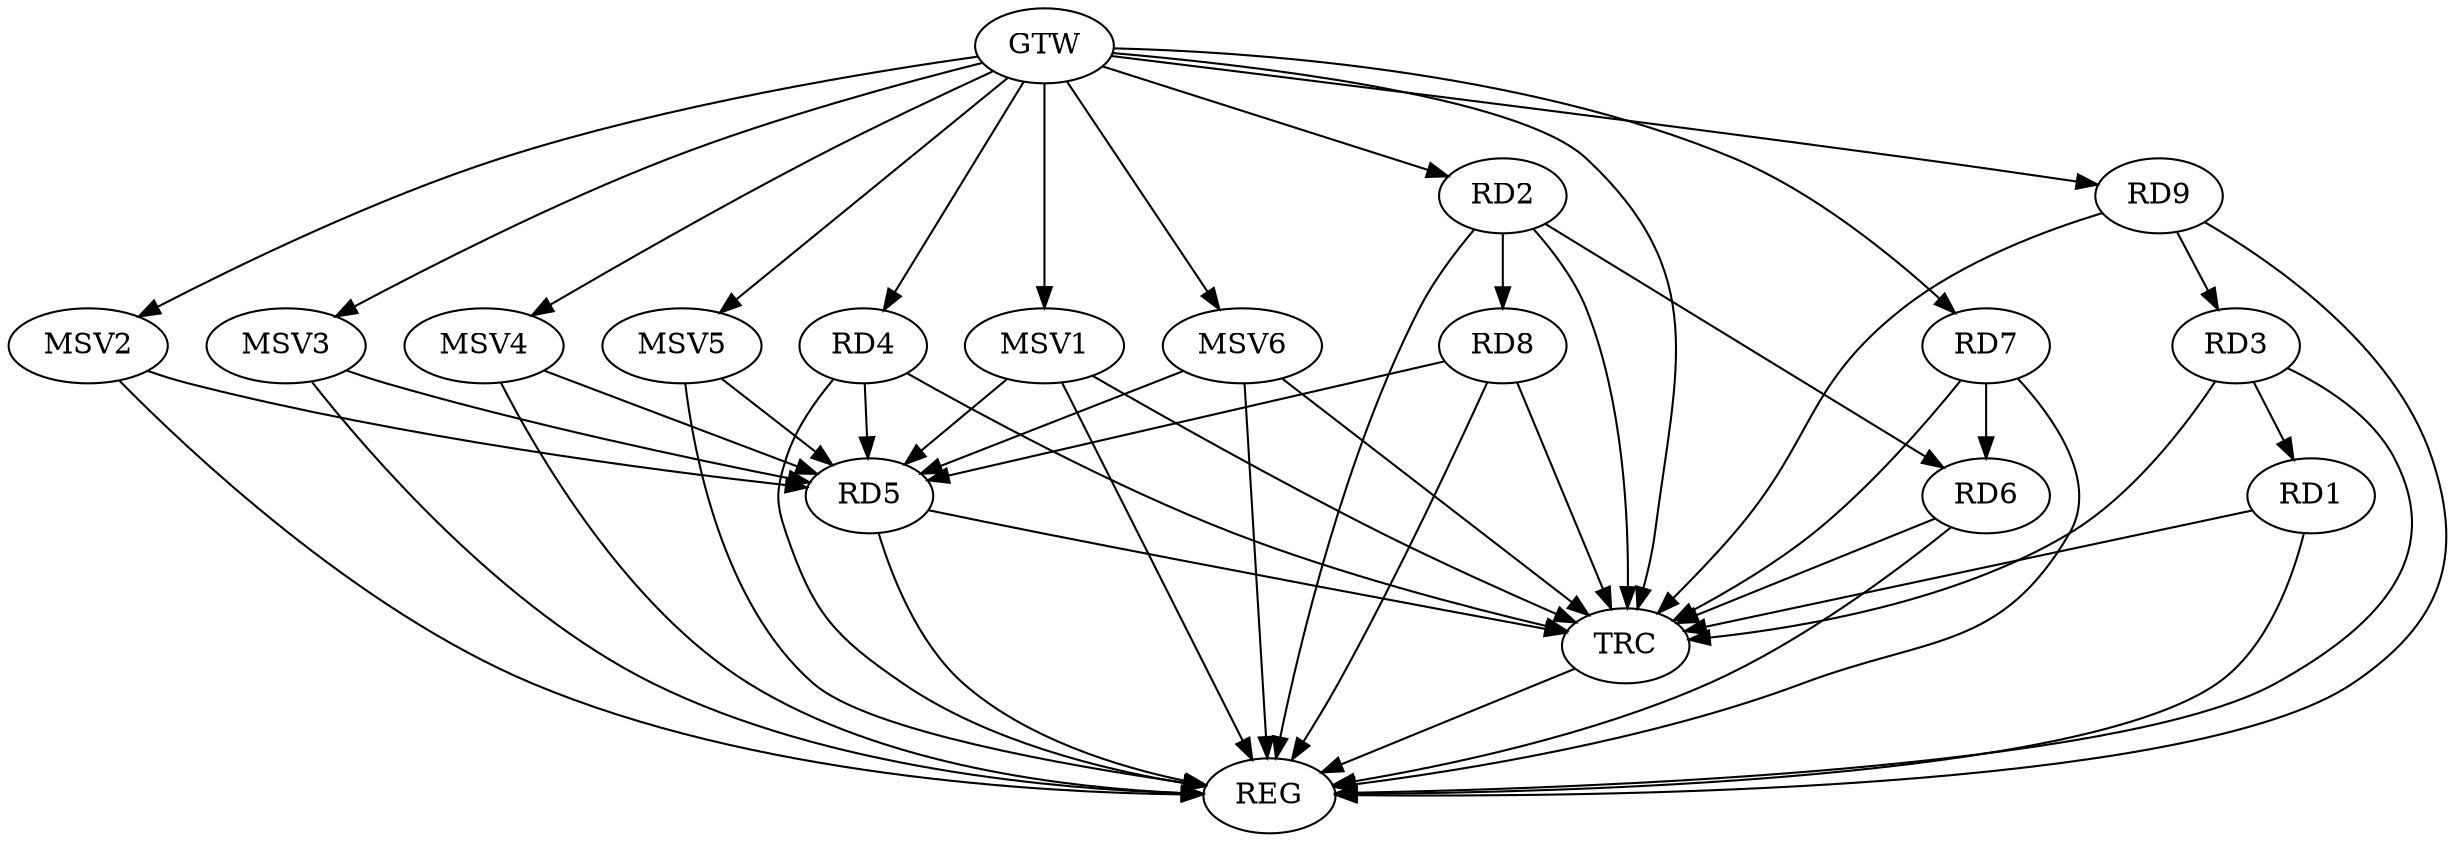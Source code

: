 strict digraph G {
  RD1 [ label="RD1" ];
  RD2 [ label="RD2" ];
  RD3 [ label="RD3" ];
  RD4 [ label="RD4" ];
  RD5 [ label="RD5" ];
  RD6 [ label="RD6" ];
  RD7 [ label="RD7" ];
  RD8 [ label="RD8" ];
  RD9 [ label="RD9" ];
  GTW [ label="GTW" ];
  REG [ label="REG" ];
  TRC [ label="TRC" ];
  MSV1 [ label="MSV1" ];
  MSV2 [ label="MSV2" ];
  MSV3 [ label="MSV3" ];
  MSV4 [ label="MSV4" ];
  MSV5 [ label="MSV5" ];
  MSV6 [ label="MSV6" ];
  RD3 -> RD1;
  RD2 -> RD6;
  RD2 -> RD8;
  RD9 -> RD3;
  RD4 -> RD5;
  RD8 -> RD5;
  RD7 -> RD6;
  GTW -> RD2;
  GTW -> RD4;
  GTW -> RD7;
  GTW -> RD9;
  RD1 -> REG;
  RD2 -> REG;
  RD3 -> REG;
  RD4 -> REG;
  RD5 -> REG;
  RD6 -> REG;
  RD7 -> REG;
  RD8 -> REG;
  RD9 -> REG;
  RD1 -> TRC;
  RD2 -> TRC;
  RD3 -> TRC;
  RD4 -> TRC;
  RD5 -> TRC;
  RD6 -> TRC;
  RD7 -> TRC;
  RD8 -> TRC;
  RD9 -> TRC;
  GTW -> TRC;
  TRC -> REG;
  MSV1 -> RD5;
  GTW -> MSV1;
  MSV1 -> REG;
  MSV1 -> TRC;
  MSV2 -> RD5;
  GTW -> MSV2;
  MSV2 -> REG;
  MSV3 -> RD5;
  GTW -> MSV3;
  MSV3 -> REG;
  MSV4 -> RD5;
  GTW -> MSV4;
  MSV4 -> REG;
  MSV5 -> RD5;
  GTW -> MSV5;
  MSV5 -> REG;
  MSV6 -> RD5;
  GTW -> MSV6;
  MSV6 -> REG;
  MSV6 -> TRC;
}
